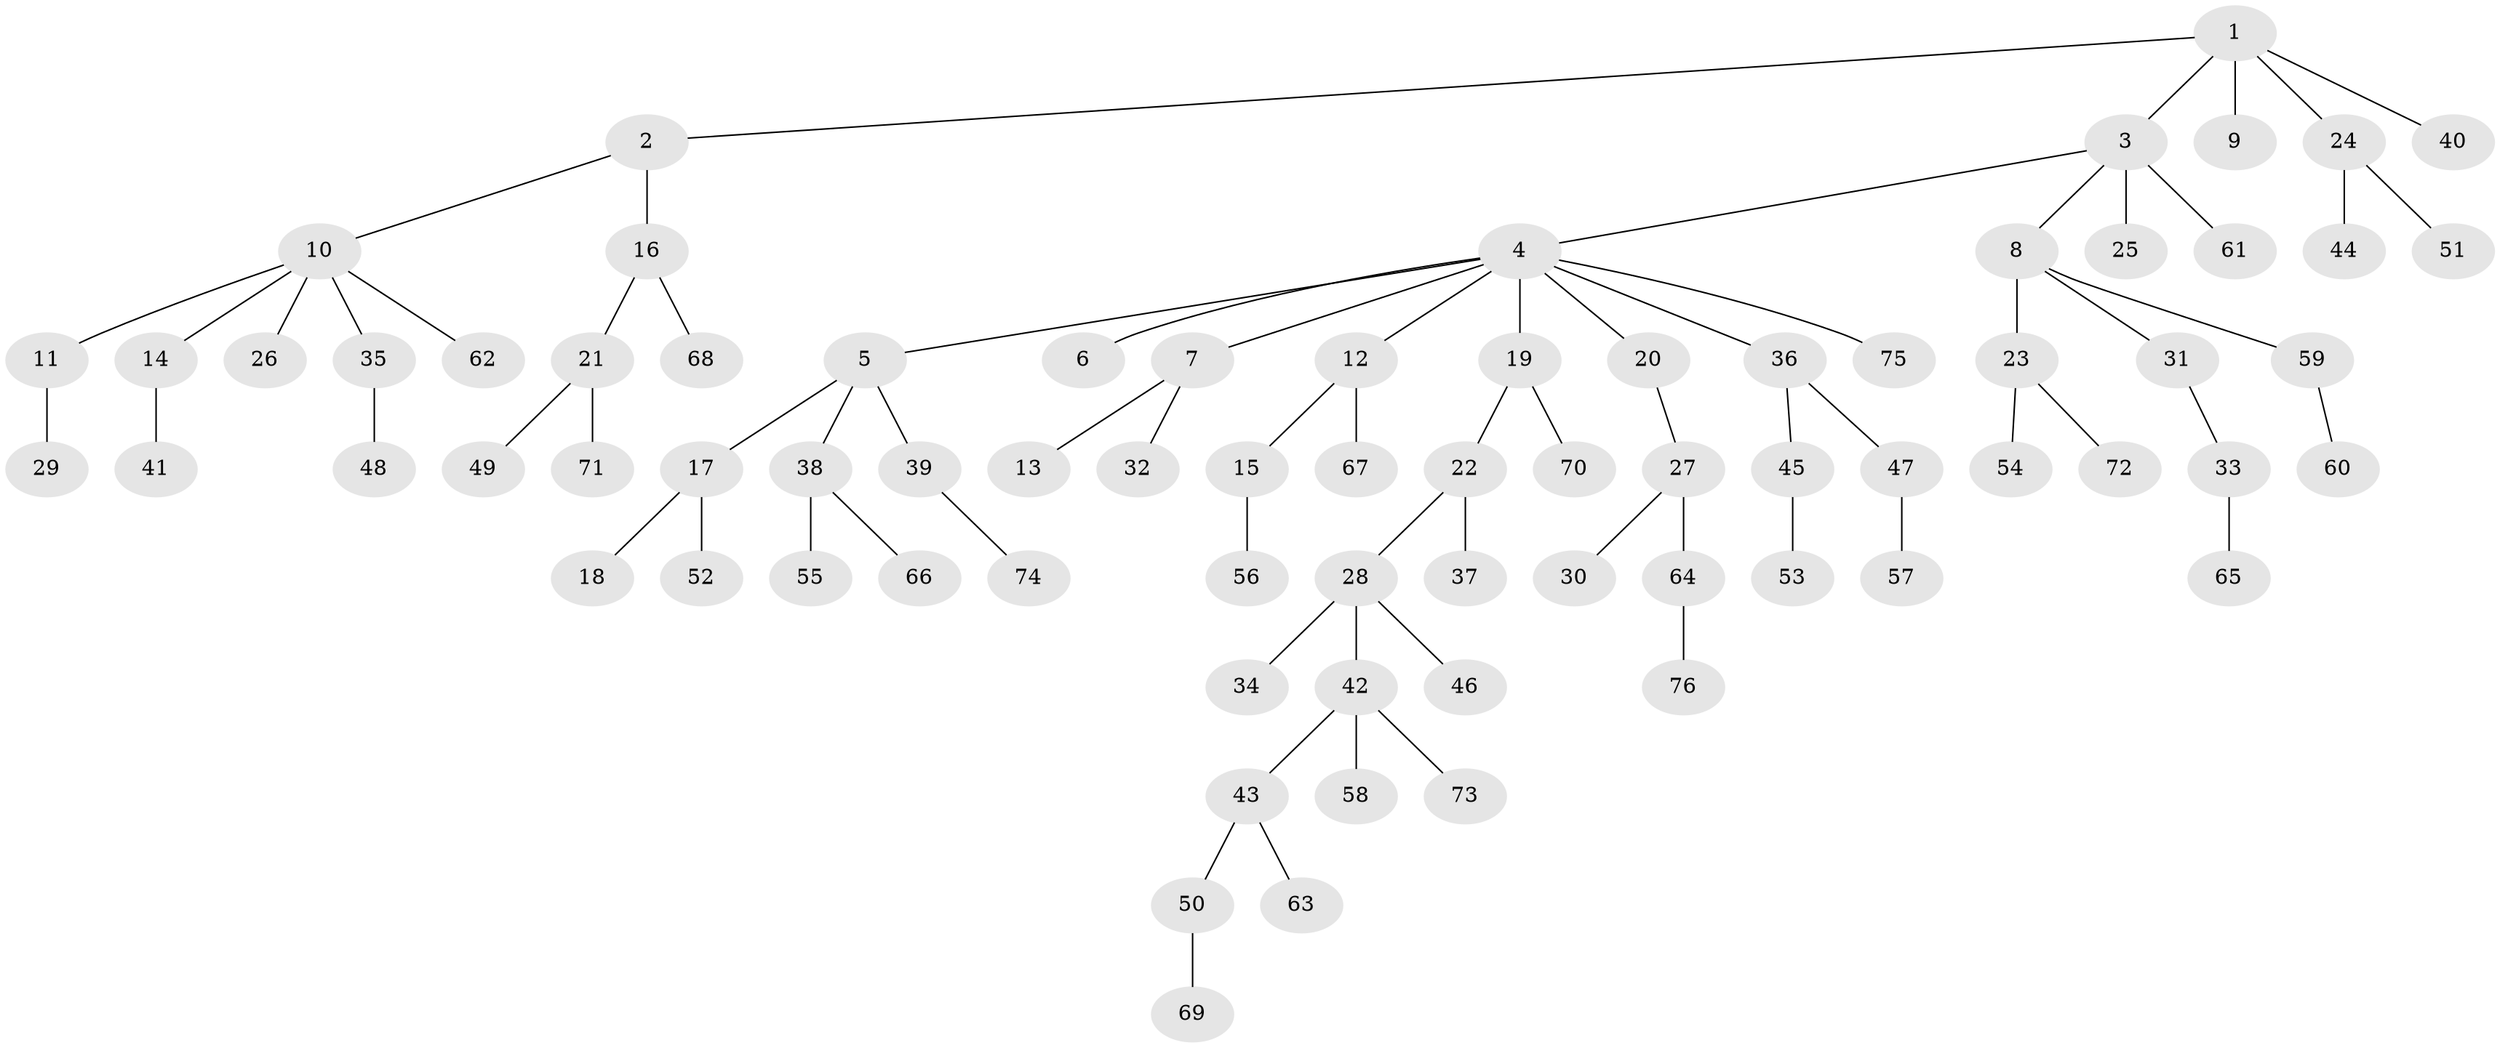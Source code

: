 // Generated by graph-tools (version 1.1) at 2025/15/03/09/25 04:15:21]
// undirected, 76 vertices, 75 edges
graph export_dot {
graph [start="1"]
  node [color=gray90,style=filled];
  1;
  2;
  3;
  4;
  5;
  6;
  7;
  8;
  9;
  10;
  11;
  12;
  13;
  14;
  15;
  16;
  17;
  18;
  19;
  20;
  21;
  22;
  23;
  24;
  25;
  26;
  27;
  28;
  29;
  30;
  31;
  32;
  33;
  34;
  35;
  36;
  37;
  38;
  39;
  40;
  41;
  42;
  43;
  44;
  45;
  46;
  47;
  48;
  49;
  50;
  51;
  52;
  53;
  54;
  55;
  56;
  57;
  58;
  59;
  60;
  61;
  62;
  63;
  64;
  65;
  66;
  67;
  68;
  69;
  70;
  71;
  72;
  73;
  74;
  75;
  76;
  1 -- 2;
  1 -- 3;
  1 -- 9;
  1 -- 24;
  1 -- 40;
  2 -- 10;
  2 -- 16;
  3 -- 4;
  3 -- 8;
  3 -- 25;
  3 -- 61;
  4 -- 5;
  4 -- 6;
  4 -- 7;
  4 -- 12;
  4 -- 19;
  4 -- 20;
  4 -- 36;
  4 -- 75;
  5 -- 17;
  5 -- 38;
  5 -- 39;
  7 -- 13;
  7 -- 32;
  8 -- 23;
  8 -- 31;
  8 -- 59;
  10 -- 11;
  10 -- 14;
  10 -- 26;
  10 -- 35;
  10 -- 62;
  11 -- 29;
  12 -- 15;
  12 -- 67;
  14 -- 41;
  15 -- 56;
  16 -- 21;
  16 -- 68;
  17 -- 18;
  17 -- 52;
  19 -- 22;
  19 -- 70;
  20 -- 27;
  21 -- 49;
  21 -- 71;
  22 -- 28;
  22 -- 37;
  23 -- 54;
  23 -- 72;
  24 -- 44;
  24 -- 51;
  27 -- 30;
  27 -- 64;
  28 -- 34;
  28 -- 42;
  28 -- 46;
  31 -- 33;
  33 -- 65;
  35 -- 48;
  36 -- 45;
  36 -- 47;
  38 -- 55;
  38 -- 66;
  39 -- 74;
  42 -- 43;
  42 -- 58;
  42 -- 73;
  43 -- 50;
  43 -- 63;
  45 -- 53;
  47 -- 57;
  50 -- 69;
  59 -- 60;
  64 -- 76;
}
